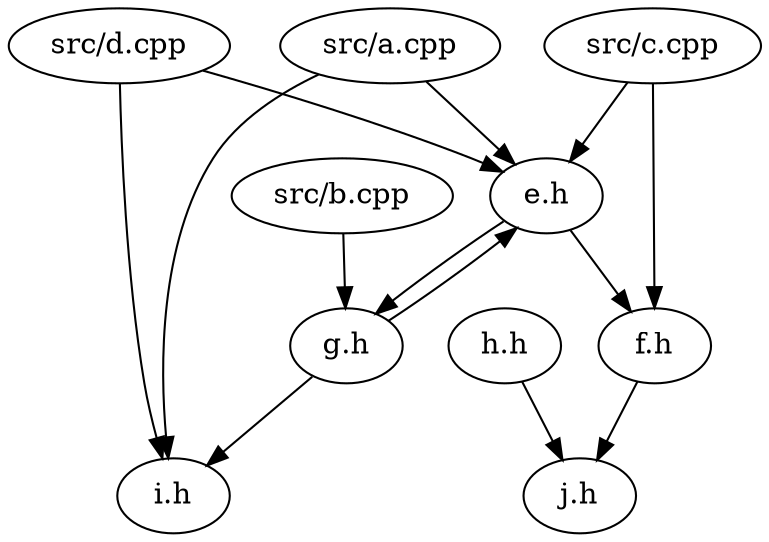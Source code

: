 digraph includes { 

"src/d.cpp"->"i.h";
"src/d.cpp"->"e.h";
"src/c.cpp"->"f.h";
"src/c.cpp"->"e.h";
"src/b.cpp"->"g.h";
"src/a.cpp"->"i.h";
"src/a.cpp"->"e.h";
"h.h"->"j.h";
"g.h"->"i.h";
"g.h"->"e.h";
"f.h"->"j.h";
"e.h"->"g.h";
"e.h"->"f.h";
}